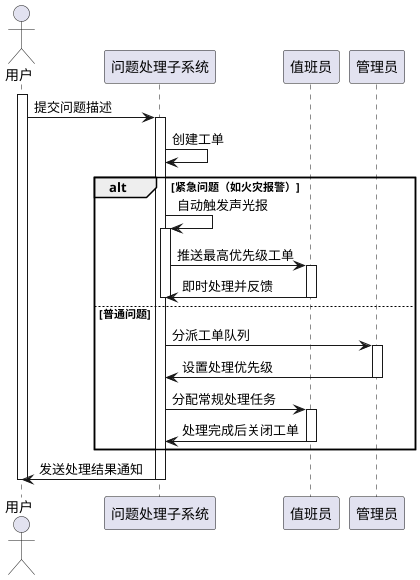 @startuml 问题处理时序图
actor 用户
participant "问题处理子系统" as 问题
participant "值班员" as 值班员
participant "管理员" as 管理员

activate 用户
用户 -> 问题: 提交问题描述
activate 问题
  问题 -> 问题: 创建工单

  alt 紧急问题（如火灾报警）
    问题 -> 问题: 自动触发声光报
    activate 问题
    问题 -> 值班员: 推送最高优先级工单
    activate 值班员
      值班员 -> 问题: 即时处理并反馈
    deactivate 值班员
    deactivate 问题
  else 普通问题
    问题 -> 管理员: 分派工单队列
    activate 管理员
      管理员 -> 问题: 设置处理优先级
    deactivate 管理员
    问题 -> 值班员: 分配常规处理任务
    activate 值班员
      值班员 -> 问题: 处理完成后关闭工单
    deactivate 值班员
  end
  问题 -> 用户: 发送处理结果通知
deactivate 问题
deactivate 用户
@enduml